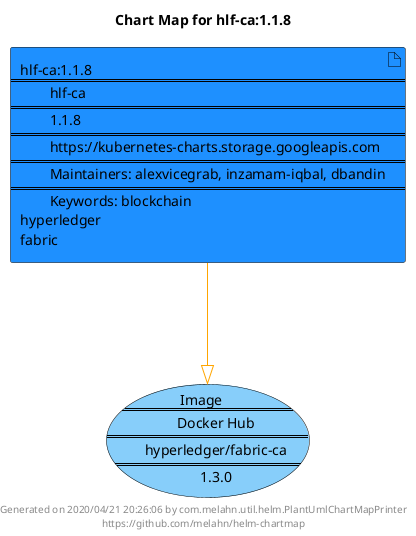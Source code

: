 @startuml
skinparam linetype ortho
skinparam backgroundColor white
skinparam usecaseBorderColor black
skinparam usecaseArrowColor LightSlateGray
skinparam artifactBorderColor black
skinparam artifactArrowColor LightSlateGray

title Chart Map for hlf-ca:1.1.8

'There is one referenced Helm Chart
artifact "hlf-ca:1.1.8\n====\n\thlf-ca\n====\n\t1.1.8\n====\n\thttps://kubernetes-charts.storage.googleapis.com\n====\n\tMaintainers: alexvicegrab, inzamam-iqbal, dbandin\n====\n\tKeywords: blockchain\nhyperledger\nfabric" as hlf_ca_1_1_8 #DodgerBlue

'There is one referenced Docker Image
usecase "Image\n====\n\tDocker Hub\n====\n\thyperledger/fabric-ca\n====\n\t1.3.0" as hyperledger_fabric_ca_1_3_0 #LightSkyBlue

'Chart Dependencies
hlf_ca_1_1_8--[#orange]-|>hyperledger_fabric_ca_1_3_0

center footer Generated on 2020/04/21 20:26:06 by com.melahn.util.helm.PlantUmlChartMapPrinter\nhttps://github.com/melahn/helm-chartmap
@enduml
